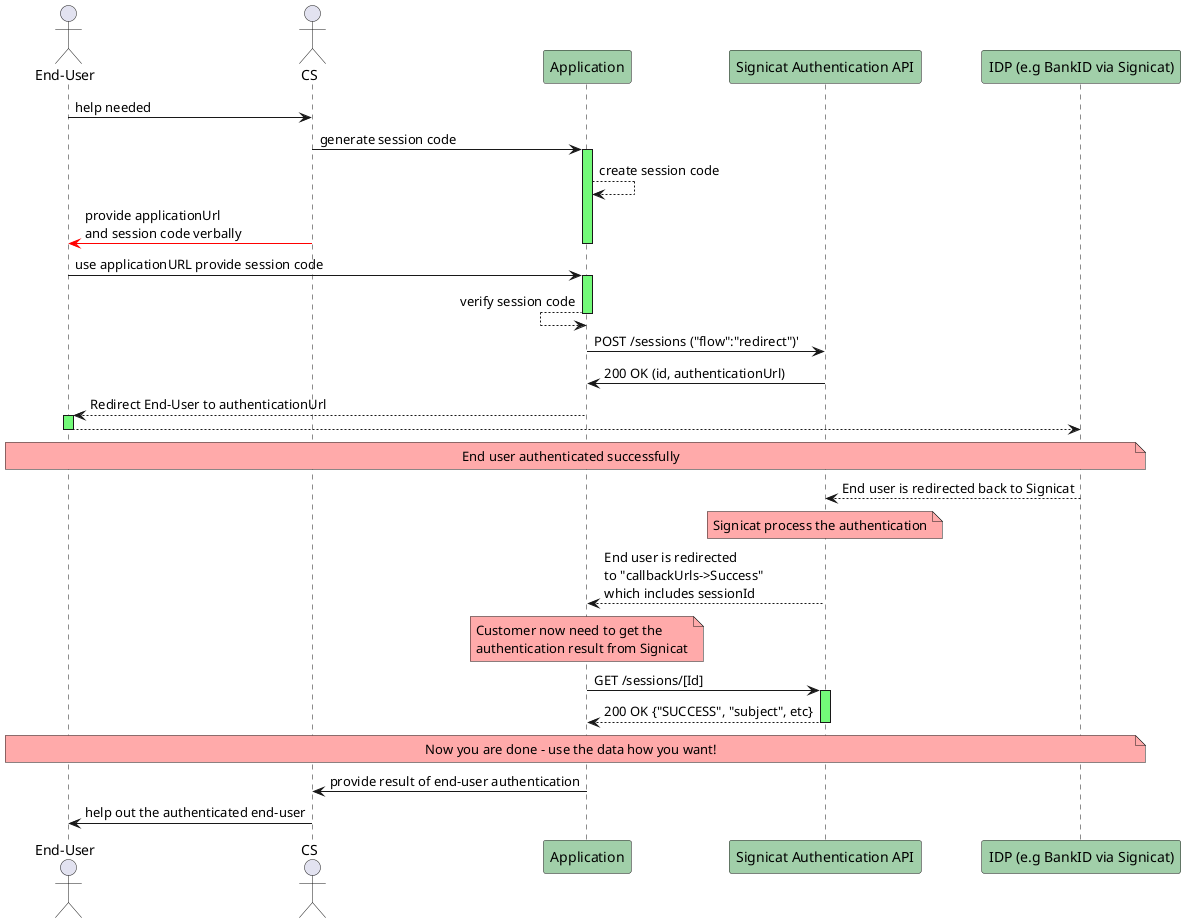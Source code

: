 @startuml
actor "End-User" as endUser
actor CS as CS

participant Application as Application #A1CFA9
participant Signicat as "Signicat Authentication API" #A1CFA9
participant IDP as "IDP (e.g BankID via Signicat)" #A1CFA9
endUser -> CS : help needed
CS -> Application : generate session code
activate Application #73FA79
Application --> Application : create session code
CS -[#red]> endUser : provide applicationUrl\nand session code verbally

deactivate Application

endUser -> Application : use applicationURL provide session code
activate Application #73FA79
Application <-- Application : verify session code
deactivate Application
Application -> Signicat : POST /sessions ("flow":"redirect")'
Application <- Signicat : 200 OK (id, authenticationUrl)


Application --> endUser : Redirect End-User to authenticationUrl
activate endUser #73FA79
endUser --> IDP : 
deactivate endUser

note over endUser, IDP #FFAAAA: End user authenticated successfully
IDP --> Signicat : End user is redirected back to Signicat
note over Signicat #FFAAAA: Signicat process the authentication
Signicat --> Application : End user is redirected\nto "callbackUrls->Success"\nwhich includes sessionId
note over Application #FFAAAA : Customer now need to get the\nauthentication result from Signicat

Application -> Signicat : GET /sessions/[Id]
activate Signicat #73FA79
Signicat --> Application : 200 OK {"SUCCESS", "subject", etc}
deactivate Signicat
note over endUser, IDP #FFAAAA: Now you are done - use the data how you want!
CS <- Application : provide result of end-user authentication
CS -> endUser : help out the authenticated end-user 
@enduml